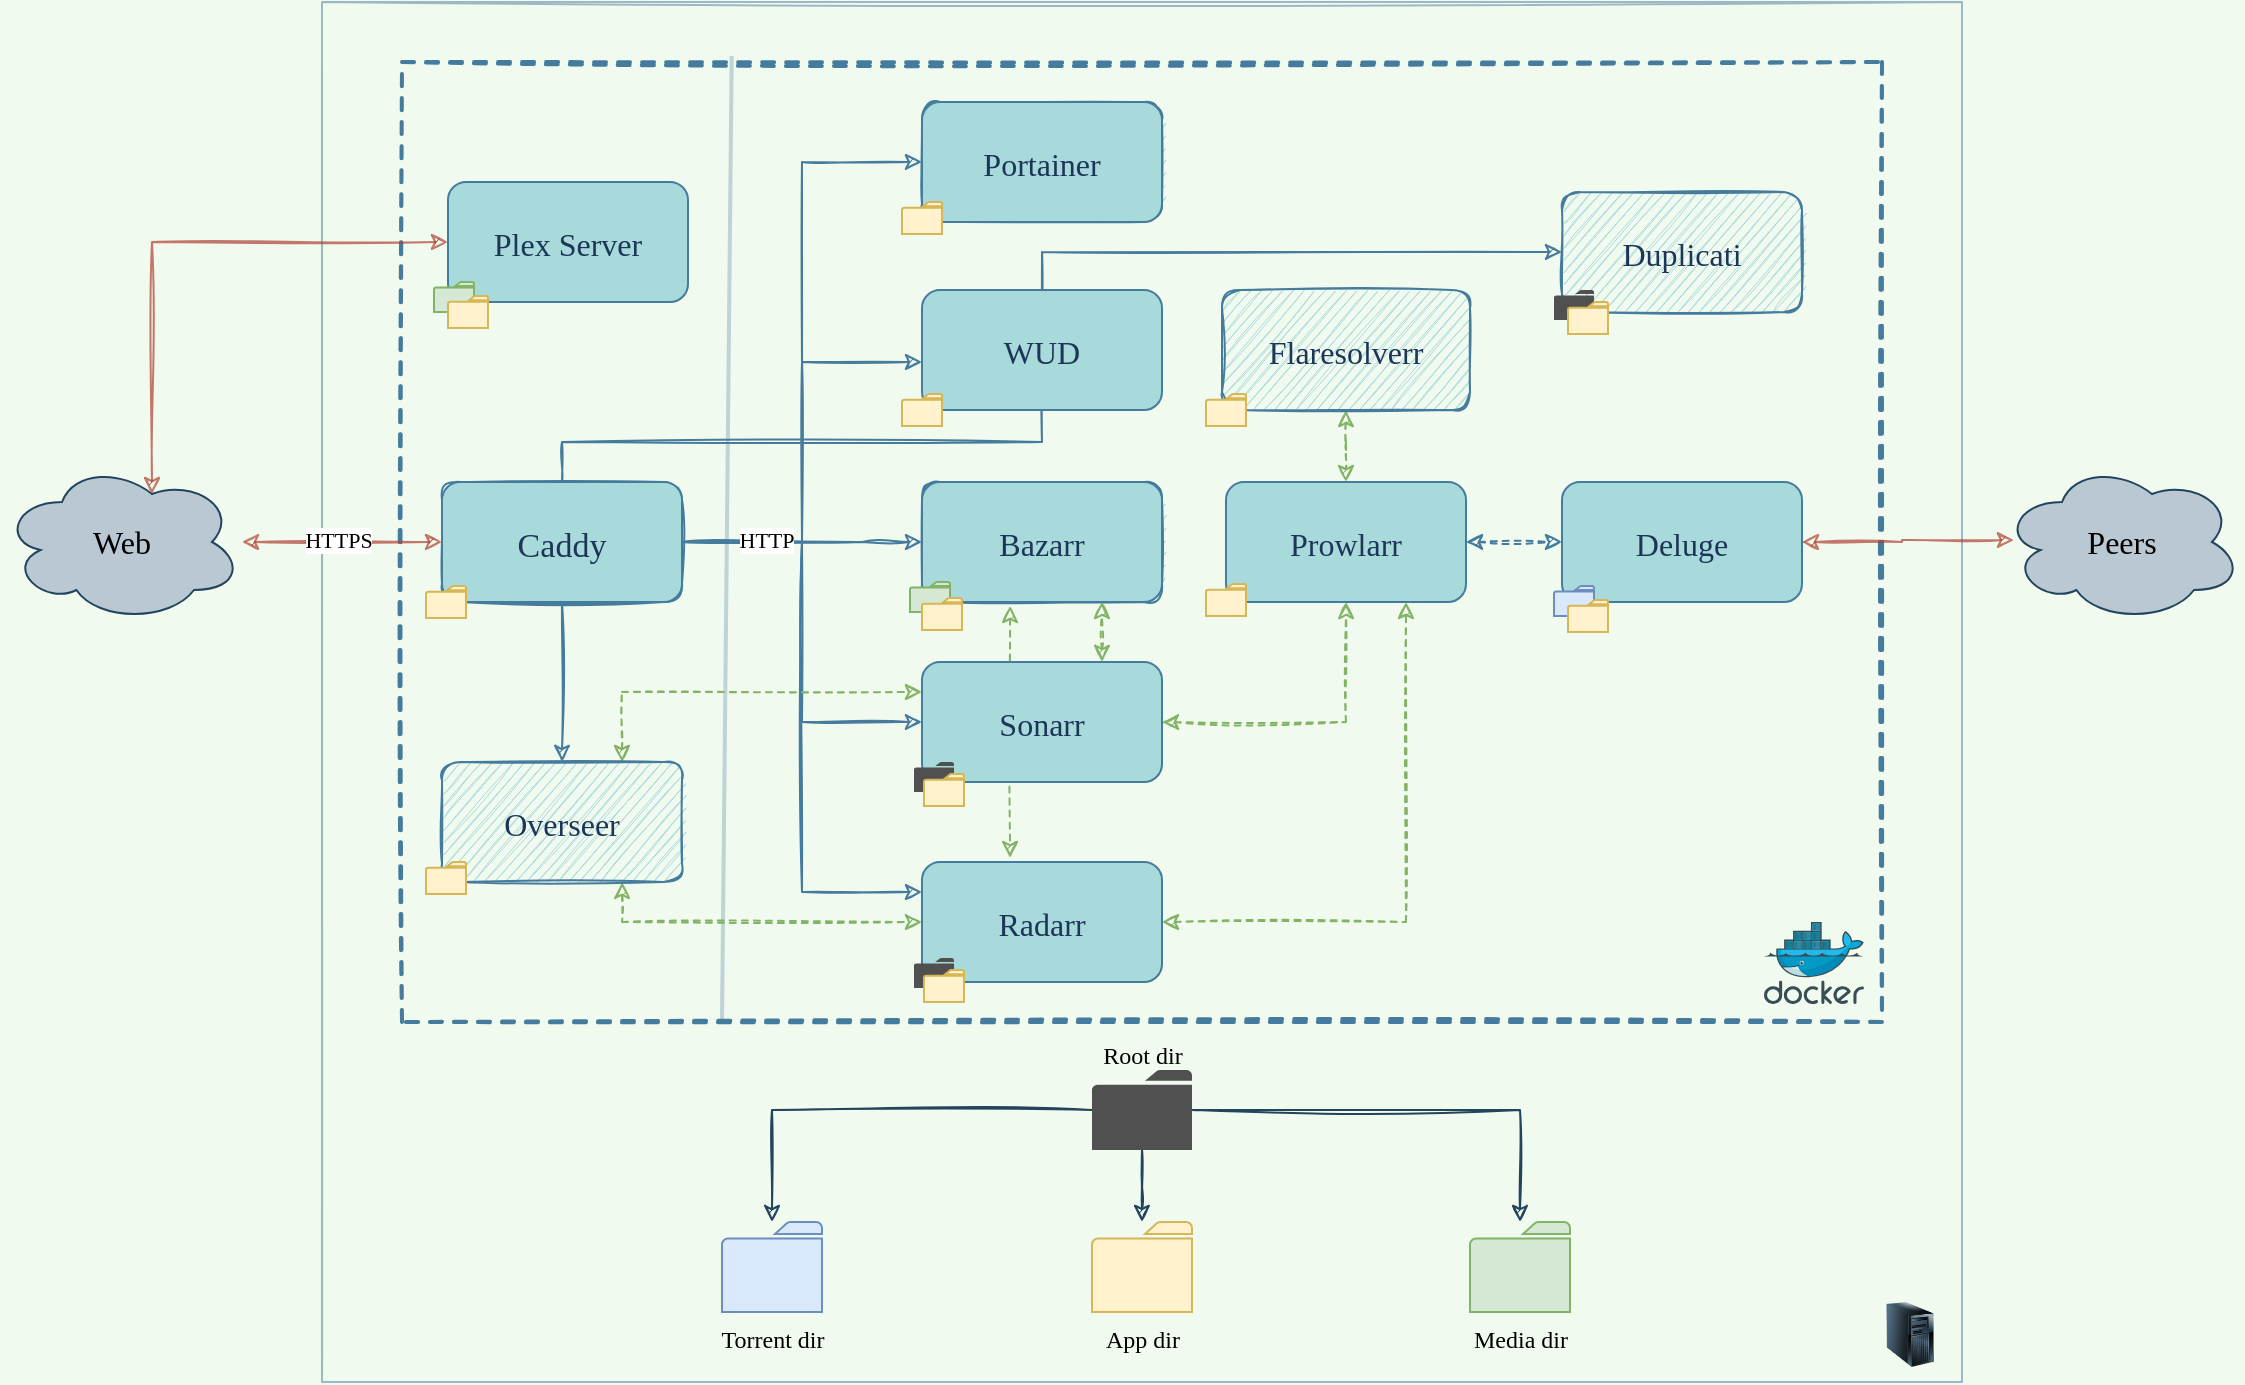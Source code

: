 <mxfile version="18.1.1" type="device"><diagram id="O5xV4VyEmSYmjDDqyrhL" name="Page-1"><mxGraphModel dx="2249" dy="752" grid="1" gridSize="10" guides="1" tooltips="1" connect="1" arrows="1" fold="1" page="1" pageScale="1" pageWidth="827" pageHeight="1169" background="#F1FAEE" math="0" shadow="0"><root><mxCell id="0"/><mxCell id="1" parent="0"/><mxCell id="9NbTjogR4MP5ZMHdM6Et-5" value="" style="rounded=0;whiteSpace=wrap;html=1;strokeWidth=1;perimeterSpacing=2;fillColor=none;sketch=1;opacity=50;strokeColor=#457B9D;fontColor=#1D3557;" parent="1" vertex="1"><mxGeometry x="140" y="80" width="820" height="690" as="geometry"/></mxCell><mxCell id="9NbTjogR4MP5ZMHdM6Et-3" value="" style="rounded=0;whiteSpace=wrap;html=1;strokeWidth=2;perimeterSpacing=3;dashed=1;strokeColor=#457B9D;fillColor=none;sketch=1;fontColor=#1D3557;" parent="1" vertex="1"><mxGeometry x="180" y="110" width="740" height="480" as="geometry"/></mxCell><mxCell id="9NbTjogR4MP5ZMHdM6Et-6" value="" style="sketch=0;aspect=fixed;html=1;points=[];align=center;image;fontSize=12;image=img/lib/mscae/Docker.svg;dashed=1;strokeWidth=1;fillColor=none;labelBackgroundColor=#F1FAEE;strokeColor=#457B9D;fontColor=#1D3557;" parent="1" vertex="1"><mxGeometry x="861" y="540" width="50" height="41" as="geometry"/></mxCell><mxCell id="9NbTjogR4MP5ZMHdM6Et-23" value="" style="edgeStyle=orthogonalEdgeStyle;rounded=0;orthogonalLoop=1;jettySize=auto;html=1;fontFamily=Lucida Console;fontSize=16;entryX=0;entryY=0.5;entryDx=0;entryDy=0;sketch=1;labelBackgroundColor=#F1FAEE;strokeColor=#457B9D;fontColor=#1D3557;" parent="1" source="9NbTjogR4MP5ZMHdM6Et-12" target="9NbTjogR4MP5ZMHdM6Et-18" edge="1"><mxGeometry relative="1" as="geometry"/></mxCell><mxCell id="9NbTjogR4MP5ZMHdM6Et-25" value="" style="edgeStyle=orthogonalEdgeStyle;rounded=0;orthogonalLoop=1;jettySize=auto;html=1;fontFamily=Lucida Console;fontSize=16;entryX=0;entryY=0.25;entryDx=0;entryDy=0;sketch=1;labelBackgroundColor=#F1FAEE;strokeColor=#457B9D;fontColor=#1D3557;" parent="1" source="9NbTjogR4MP5ZMHdM6Et-12" target="9NbTjogR4MP5ZMHdM6Et-17" edge="1"><mxGeometry relative="1" as="geometry"/></mxCell><mxCell id="9NbTjogR4MP5ZMHdM6Et-26" value="" style="edgeStyle=orthogonalEdgeStyle;rounded=0;orthogonalLoop=1;jettySize=auto;html=1;fontFamily=Lucida Console;fontSize=16;entryX=0;entryY=0.5;entryDx=0;entryDy=0;sketch=1;labelBackgroundColor=#F1FAEE;strokeColor=#457B9D;fontColor=#1D3557;" parent="1" source="9NbTjogR4MP5ZMHdM6Et-12" target="9NbTjogR4MP5ZMHdM6Et-19" edge="1"><mxGeometry relative="1" as="geometry"><Array as="points"><mxPoint x="410" y="350"/><mxPoint x="410" y="350"/></Array></mxGeometry></mxCell><mxCell id="9NbTjogR4MP5ZMHdM6Et-30" value="" style="edgeStyle=orthogonalEdgeStyle;rounded=0;orthogonalLoop=1;jettySize=auto;html=1;fontFamily=Lucida Console;fontSize=16;entryX=0;entryY=0.5;entryDx=0;entryDy=0;sketch=1;labelBackgroundColor=#F1FAEE;strokeColor=#457B9D;fontColor=#1D3557;" parent="1" source="9NbTjogR4MP5ZMHdM6Et-12" edge="1"><mxGeometry relative="1" as="geometry"><Array as="points"><mxPoint x="380" y="350"/><mxPoint x="380" y="260"/></Array><mxPoint x="440" y="260" as="targetPoint"/></mxGeometry></mxCell><mxCell id="9NbTjogR4MP5ZMHdM6Et-31" value="" style="edgeStyle=orthogonalEdgeStyle;rounded=0;orthogonalLoop=1;jettySize=auto;html=1;fontFamily=Lucida Console;fontSize=16;entryX=0;entryY=0.5;entryDx=0;entryDy=0;sketch=1;labelBackgroundColor=#F1FAEE;strokeColor=#457B9D;fontColor=#1D3557;" parent="1" source="9NbTjogR4MP5ZMHdM6Et-12" target="9NbTjogR4MP5ZMHdM6Et-28" edge="1"><mxGeometry relative="1" as="geometry"><Array as="points"><mxPoint x="380" y="350"/><mxPoint x="380" y="160"/></Array></mxGeometry></mxCell><mxCell id="Ol7qmUwr0ZIY2pTqoYSM-15" value="HTTP" style="edgeLabel;html=1;align=center;verticalAlign=middle;resizable=0;points=[];fontFamily=Lucida Console;" vertex="1" connectable="0" parent="9NbTjogR4MP5ZMHdM6Et-31"><mxGeometry x="-0.703" y="-3" relative="1" as="geometry"><mxPoint x="-4" y="-4" as="offset"/></mxGeometry></mxCell><mxCell id="9NbTjogR4MP5ZMHdM6Et-12" value="Caddy" style="fontFamily=Lucida Console;fontSize=17;fillColor=#A8DADC;strokeColor=#457B9D;rounded=1;shadow=0;glass=0;sketch=1;fontColor=#1D3557;" parent="1" vertex="1"><mxGeometry x="200" y="320" width="120" height="60" as="geometry"/></mxCell><mxCell id="9NbTjogR4MP5ZMHdM6Et-13" value="Plex Server" style="fontFamily=Lucida Console;fontSize=16;fillColor=#A8DADC;strokeColor=#457B9D;rounded=1;shadow=0;glass=0;sketch=0;fontColor=#1D3557;" parent="1" vertex="1"><mxGeometry x="203" y="170" width="120" height="60" as="geometry"/></mxCell><mxCell id="9NbTjogR4MP5ZMHdM6Et-17" value="Radarr" style="fontFamily=Lucida Console;fontSize=16;fillColor=#A8DADC;strokeColor=#457B9D;rounded=1;shadow=0;glass=0;sketch=0;fontColor=#1D3557;" parent="1" vertex="1"><mxGeometry x="440" y="510" width="120" height="60" as="geometry"/></mxCell><mxCell id="9NbTjogR4MP5ZMHdM6Et-32" value="" style="edgeStyle=orthogonalEdgeStyle;rounded=0;orthogonalLoop=1;jettySize=auto;html=1;fontFamily=Lucida Console;fontSize=16;exitX=1;exitY=0.5;exitDx=0;exitDy=0;sketch=1;strokeColor=#82b366;startArrow=classic;startFill=1;labelBackgroundColor=#F1FAEE;fontColor=#1D3557;dashed=1;entryX=0.75;entryY=1;entryDx=0;entryDy=0;fillColor=#d5e8d4;" parent="1" source="9NbTjogR4MP5ZMHdM6Et-17" target="9NbTjogR4MP5ZMHdM6Et-20" edge="1"><mxGeometry relative="1" as="geometry"/></mxCell><mxCell id="9NbTjogR4MP5ZMHdM6Et-33" value="" style="edgeStyle=orthogonalEdgeStyle;rounded=0;orthogonalLoop=1;jettySize=auto;html=1;fontFamily=Lucida Console;fontSize=16;sketch=1;startArrow=classic;startFill=1;labelBackgroundColor=#F1FAEE;strokeColor=#82b366;fontColor=#1D3557;dashed=1;fillColor=#d5e8d4;" parent="1" source="9NbTjogR4MP5ZMHdM6Et-18" target="9NbTjogR4MP5ZMHdM6Et-20" edge="1"><mxGeometry relative="1" as="geometry"/></mxCell><mxCell id="9NbTjogR4MP5ZMHdM6Et-59" value="" style="edgeStyle=orthogonalEdgeStyle;shape=connector;rounded=0;sketch=1;orthogonalLoop=1;jettySize=auto;html=1;labelBackgroundColor=#F1FAEE;fontFamily=Lucida Console;fontSize=16;fontColor=#1D3557;startArrow=classic;startFill=1;endArrow=classic;strokeColor=#82b366;entryX=0.367;entryY=-0.033;entryDx=0;entryDy=0;dashed=1;exitX=0.367;exitY=1.033;exitDx=0;exitDy=0;fillColor=#d5e8d4;exitPerimeter=0;entryPerimeter=0;" parent="1" source="9NbTjogR4MP5ZMHdM6Et-65" target="9NbTjogR4MP5ZMHdM6Et-17" edge="1"><mxGeometry relative="1" as="geometry"/></mxCell><mxCell id="9NbTjogR4MP5ZMHdM6Et-69" value="" style="edgeStyle=orthogonalEdgeStyle;curved=0;rounded=0;sketch=1;orthogonalLoop=1;jettySize=auto;html=1;dashed=1;fontColor=#1D3557;strokeColor=#82b366;fillColor=#d5e8d4;startArrow=classic;startFill=1;labelBackgroundColor=#F1FAEE;fontSize=16;fontFamily=Lucida Console;entryX=0.75;entryY=1;entryDx=0;entryDy=0;exitX=0.75;exitY=0;exitDx=0;exitDy=0;" parent="1" source="9NbTjogR4MP5ZMHdM6Et-18" target="9NbTjogR4MP5ZMHdM6Et-65" edge="1"><mxGeometry relative="1" as="geometry"/></mxCell><mxCell id="9NbTjogR4MP5ZMHdM6Et-18" value="Sonarr" style="fontFamily=Lucida Console;fontSize=16;fillColor=#A8DADC;strokeColor=#457B9D;rounded=1;shadow=0;glass=0;sketch=0;fontColor=#1D3557;" parent="1" vertex="1"><mxGeometry x="440" y="410" width="120" height="60" as="geometry"/></mxCell><mxCell id="9NbTjogR4MP5ZMHdM6Et-19" value="Bazarr" style="fontFamily=Lucida Console;fontSize=16;fillColor=#A8DADC;strokeColor=#457B9D;rounded=1;shadow=0;glass=0;sketch=1;fontColor=#1D3557;" parent="1" vertex="1"><mxGeometry x="440" y="320" width="120" height="60" as="geometry"/></mxCell><mxCell id="9NbTjogR4MP5ZMHdM6Et-38" value="" style="edgeStyle=orthogonalEdgeStyle;rounded=0;orthogonalLoop=1;jettySize=auto;html=1;fontFamily=Lucida Console;fontSize=16;sketch=1;startArrow=classic;startFill=1;labelBackgroundColor=#F1FAEE;strokeColor=#457B9D;fontColor=#1D3557;dashed=1;" parent="1" source="9NbTjogR4MP5ZMHdM6Et-20" target="9NbTjogR4MP5ZMHdM6Et-35" edge="1"><mxGeometry relative="1" as="geometry"/></mxCell><mxCell id="9NbTjogR4MP5ZMHdM6Et-20" value="Prowlarr" style="fontFamily=Lucida Console;fontSize=16;fillColor=#A8DADC;strokeColor=#457B9D;rounded=1;shadow=0;glass=0;sketch=0;fontColor=#1D3557;" parent="1" vertex="1"><mxGeometry x="592" y="320" width="120" height="60" as="geometry"/></mxCell><mxCell id="9NbTjogR4MP5ZMHdM6Et-22" value="" style="endArrow=none;html=1;strokeWidth=2;rounded=0;fontFamily=Lucida Console;fontSize=16;entryX=0.225;entryY=0;entryDx=0;entryDy=0;entryPerimeter=0;strokeColor=#457B9D;labelBackgroundColor=#F1FAEE;fontColor=#1D3557;opacity=30;" parent="1" target="9NbTjogR4MP5ZMHdM6Et-3" edge="1"><mxGeometry width="50" height="50" relative="1" as="geometry"><mxPoint x="340" y="590" as="sourcePoint"/><mxPoint x="340" y="110" as="targetPoint"/></mxGeometry></mxCell><mxCell id="9NbTjogR4MP5ZMHdM6Et-28" value="Portainer" style="fontFamily=Lucida Console;fontSize=16;fillColor=#A8DADC;strokeColor=#457B9D;rounded=1;shadow=0;glass=0;sketch=1;fontColor=#1D3557;" parent="1" vertex="1"><mxGeometry x="440" y="130" width="120" height="60" as="geometry"/></mxCell><mxCell id="Ol7qmUwr0ZIY2pTqoYSM-2" value="" style="edgeStyle=orthogonalEdgeStyle;rounded=0;orthogonalLoop=1;jettySize=auto;html=1;startArrow=classic;startFill=1;fontFamily=Lucida Console;strokeColor=#ae4132;fillColor=#fad9d5;sketch=1;entryX=0.05;entryY=0.488;entryDx=0;entryDy=0;entryPerimeter=0;opacity=70;" edge="1" parent="1" source="9NbTjogR4MP5ZMHdM6Et-35" target="Ol7qmUwr0ZIY2pTqoYSM-1"><mxGeometry relative="1" as="geometry"/></mxCell><mxCell id="9NbTjogR4MP5ZMHdM6Et-35" value="Deluge" style="fontFamily=Lucida Console;fontSize=16;fillColor=#A8DADC;strokeColor=#457B9D;rounded=1;shadow=0;glass=0;sketch=0;fontColor=#1D3557;" parent="1" vertex="1"><mxGeometry x="760" y="320" width="120" height="60" as="geometry"/></mxCell><mxCell id="Ol7qmUwr0ZIY2pTqoYSM-9" style="edgeStyle=orthogonalEdgeStyle;rounded=0;orthogonalLoop=1;jettySize=auto;html=1;entryX=0;entryY=0.5;entryDx=0;entryDy=0;fontFamily=Lucida Console;startArrow=classic;startFill=1;labelBackgroundColor=#F1FAEE;fontSize=16;strokeColor=#82b366;fontColor=#1D3557;sketch=1;dashed=1;fillColor=#d5e8d4;exitX=0.75;exitY=1;exitDx=0;exitDy=0;" edge="1" parent="1" source="9NbTjogR4MP5ZMHdM6Et-48" target="9NbTjogR4MP5ZMHdM6Et-17"><mxGeometry relative="1" as="geometry"><Array as="points"><mxPoint x="290" y="540"/></Array></mxGeometry></mxCell><mxCell id="Ol7qmUwr0ZIY2pTqoYSM-10" style="edgeStyle=orthogonalEdgeStyle;rounded=0;orthogonalLoop=1;jettySize=auto;html=1;entryX=0;entryY=0.25;entryDx=0;entryDy=0;fontFamily=Lucida Console;startArrow=classic;startFill=1;exitX=0.75;exitY=0;exitDx=0;exitDy=0;labelBackgroundColor=#F1FAEE;fontSize=16;strokeColor=#82b366;fontColor=#1D3557;sketch=1;dashed=1;fillColor=#d5e8d4;" edge="1" parent="1" source="9NbTjogR4MP5ZMHdM6Et-48" target="9NbTjogR4MP5ZMHdM6Et-18"><mxGeometry relative="1" as="geometry"/></mxCell><mxCell id="9NbTjogR4MP5ZMHdM6Et-48" value="Overseer" style="fontFamily=Lucida Console;fontSize=16;fillColor=#A8DADC;strokeColor=#457B9D;rounded=1;shadow=0;glass=0;sketch=1;fontColor=#1D3557;" parent="1" vertex="1"><mxGeometry x="200" y="460" width="120" height="60" as="geometry"/></mxCell><mxCell id="Ol7qmUwr0ZIY2pTqoYSM-62" style="edgeStyle=orthogonalEdgeStyle;rounded=0;sketch=1;orthogonalLoop=1;jettySize=auto;html=1;entryX=0;entryY=0.5;entryDx=0;entryDy=0;fontFamily=Lucida Console;startArrow=none;startFill=0;labelBackgroundColor=#F1FAEE;fontSize=16;strokeColor=#457B9D;fontColor=#1D3557;exitX=0.5;exitY=0;exitDx=0;exitDy=0;" edge="1" parent="1" source="9NbTjogR4MP5ZMHdM6Et-68" target="Ol7qmUwr0ZIY2pTqoYSM-61"><mxGeometry relative="1" as="geometry"><Array as="points"><mxPoint x="260" y="300"/><mxPoint x="500" y="300"/><mxPoint x="500" y="205"/></Array></mxGeometry></mxCell><mxCell id="9NbTjogR4MP5ZMHdM6Et-66" value="Portainer" style="fontFamily=Lucida Console;fontSize=16;fillColor=#A8DADC;strokeColor=#457B9D;rounded=1;shadow=0;glass=0;sketch=0;fontColor=#1D3557;" parent="1" vertex="1"><mxGeometry x="440" y="130" width="120" height="60" as="geometry"/></mxCell><mxCell id="9NbTjogR4MP5ZMHdM6Et-65" value="Bazarr" style="fontFamily=Lucida Console;fontSize=16;fillColor=#A8DADC;strokeColor=#457B9D;rounded=1;shadow=0;glass=0;sketch=0;fontColor=#1D3557;" parent="1" vertex="1"><mxGeometry x="440" y="320" width="120" height="60" as="geometry"/></mxCell><mxCell id="9NbTjogR4MP5ZMHdM6Et-67" value="WUD" style="fontFamily=Lucida Console;fontSize=16;fillColor=#A8DADC;strokeColor=#457B9D;rounded=1;shadow=0;glass=0;sketch=0;fontColor=#1D3557;" parent="1" vertex="1"><mxGeometry x="440" y="224" width="120" height="60" as="geometry"/></mxCell><mxCell id="Ol7qmUwr0ZIY2pTqoYSM-14" value="" style="edgeStyle=orthogonalEdgeStyle;rounded=0;orthogonalLoop=1;jettySize=auto;html=1;fontFamily=Lucida Console;startArrow=none;startFill=0;labelBackgroundColor=#F1FAEE;fontSize=16;strokeColor=#457B9D;fontColor=#1D3557;sketch=1;" edge="1" parent="1" source="9NbTjogR4MP5ZMHdM6Et-68" target="9NbTjogR4MP5ZMHdM6Et-48"><mxGeometry relative="1" as="geometry"/></mxCell><mxCell id="9NbTjogR4MP5ZMHdM6Et-68" value="Caddy" style="fontFamily=Lucida Console;fontSize=17;fillColor=#A8DADC;strokeColor=#457B9D;rounded=1;shadow=0;glass=0;sketch=0;fontColor=#1D3557;" parent="1" vertex="1"><mxGeometry x="200" y="320" width="120" height="60" as="geometry"/></mxCell><mxCell id="Ol7qmUwr0ZIY2pTqoYSM-1" value="Peers" style="ellipse;shape=cloud;whiteSpace=wrap;html=1;fontSize=16;fontFamily=Lucida Console;fillColor=#bac8d3;strokeColor=#23445d;rounded=1;shadow=0;glass=0;sketch=0;" vertex="1" parent="1"><mxGeometry x="980" y="310" width="120" height="80" as="geometry"/></mxCell><mxCell id="Ol7qmUwr0ZIY2pTqoYSM-4" value="" style="edgeStyle=orthogonalEdgeStyle;rounded=0;orthogonalLoop=1;jettySize=auto;html=1;fontFamily=Lucida Console;strokeColor=#ae4132;startArrow=classic;startFill=1;fillColor=#fad9d5;sketch=1;opacity=70;" edge="1" parent="1" source="Ol7qmUwr0ZIY2pTqoYSM-3" target="9NbTjogR4MP5ZMHdM6Et-68"><mxGeometry relative="1" as="geometry"/></mxCell><mxCell id="Ol7qmUwr0ZIY2pTqoYSM-5" value="HTTPS" style="edgeLabel;html=1;align=center;verticalAlign=middle;resizable=0;points=[];fontFamily=Lucida Console;" vertex="1" connectable="0" parent="Ol7qmUwr0ZIY2pTqoYSM-4"><mxGeometry x="-0.28" y="1" relative="1" as="geometry"><mxPoint x="12" as="offset"/></mxGeometry></mxCell><mxCell id="Ol7qmUwr0ZIY2pTqoYSM-12" style="edgeStyle=orthogonalEdgeStyle;rounded=0;orthogonalLoop=1;jettySize=auto;html=1;entryX=0;entryY=0.5;entryDx=0;entryDy=0;fontFamily=Lucida Console;startArrow=classic;startFill=1;exitX=0.625;exitY=0.2;exitDx=0;exitDy=0;exitPerimeter=0;fillColor=#fad9d5;strokeColor=#ae4132;sketch=1;opacity=70;" edge="1" parent="1" source="Ol7qmUwr0ZIY2pTqoYSM-3" target="9NbTjogR4MP5ZMHdM6Et-13"><mxGeometry relative="1" as="geometry"><Array as="points"><mxPoint x="55" y="200"/></Array></mxGeometry></mxCell><mxCell id="Ol7qmUwr0ZIY2pTqoYSM-3" value="Web" style="ellipse;shape=cloud;whiteSpace=wrap;html=1;fontSize=16;fontFamily=Lucida Console;fillColor=#bac8d3;strokeColor=#23445d;rounded=1;shadow=0;glass=0;sketch=0;" vertex="1" parent="1"><mxGeometry x="-20" y="310" width="120" height="80" as="geometry"/></mxCell><mxCell id="Ol7qmUwr0ZIY2pTqoYSM-27" value="" style="edgeStyle=orthogonalEdgeStyle;rounded=0;sketch=1;orthogonalLoop=1;jettySize=auto;html=1;fontFamily=Lucida Console;startArrow=none;startFill=0;fillColor=#bac8d3;strokeColor=#23445d;" edge="1" parent="1" source="Ol7qmUwr0ZIY2pTqoYSM-23" target="Ol7qmUwr0ZIY2pTqoYSM-26"><mxGeometry relative="1" as="geometry"/></mxCell><mxCell id="Ol7qmUwr0ZIY2pTqoYSM-29" style="edgeStyle=orthogonalEdgeStyle;rounded=0;sketch=1;orthogonalLoop=1;jettySize=auto;html=1;fontFamily=Lucida Console;startArrow=none;startFill=0;fillColor=#bac8d3;strokeColor=#23445d;" edge="1" parent="1" source="Ol7qmUwr0ZIY2pTqoYSM-23" target="Ol7qmUwr0ZIY2pTqoYSM-25"><mxGeometry relative="1" as="geometry"/></mxCell><mxCell id="Ol7qmUwr0ZIY2pTqoYSM-38" value="" style="edgeStyle=orthogonalEdgeStyle;rounded=0;sketch=1;orthogonalLoop=1;jettySize=auto;html=1;fontFamily=Lucida Console;startArrow=none;startFill=0;fillColor=#bac8d3;strokeColor=#23445d;" edge="1" parent="1" source="Ol7qmUwr0ZIY2pTqoYSM-23" target="Ol7qmUwr0ZIY2pTqoYSM-37"><mxGeometry relative="1" as="geometry"/></mxCell><mxCell id="Ol7qmUwr0ZIY2pTqoYSM-23" value="Root dir" style="sketch=0;pointerEvents=1;shadow=0;dashed=0;html=1;strokeColor=none;fillColor=#505050;labelPosition=center;verticalLabelPosition=bottom;verticalAlign=top;outlineConnect=0;align=center;shape=mxgraph.office.concepts.folder;fontFamily=Lucida Console;spacingTop=-61;" vertex="1" parent="1"><mxGeometry x="525" y="614" width="50" height="40" as="geometry"/></mxCell><mxCell id="Ol7qmUwr0ZIY2pTqoYSM-25" value="Torrent dir" style="sketch=0;pointerEvents=1;shadow=0;dashed=0;html=1;strokeColor=#6c8ebf;labelPosition=center;verticalLabelPosition=bottom;verticalAlign=top;outlineConnect=0;align=center;shape=mxgraph.office.concepts.folder;fillColor=#dae8fc;fontFamily=Lucida Console;" vertex="1" parent="1"><mxGeometry x="340" y="690" width="50" height="45" as="geometry"/></mxCell><mxCell id="Ol7qmUwr0ZIY2pTqoYSM-26" value="Media dir" style="sketch=0;pointerEvents=1;shadow=0;dashed=0;html=1;strokeColor=#82b366;labelPosition=center;verticalLabelPosition=bottom;verticalAlign=top;outlineConnect=0;align=center;shape=mxgraph.office.concepts.folder;fillColor=#d5e8d4;fontFamily=Lucida Console;" vertex="1" parent="1"><mxGeometry x="714" y="690" width="50" height="45" as="geometry"/></mxCell><mxCell id="Ol7qmUwr0ZIY2pTqoYSM-37" value="App dir" style="sketch=0;pointerEvents=1;shadow=0;dashed=0;html=1;strokeColor=#d6b656;labelPosition=center;verticalLabelPosition=bottom;verticalAlign=top;outlineConnect=0;align=center;shape=mxgraph.office.concepts.folder;fillColor=#fff2cc;fontFamily=Lucida Console;" vertex="1" parent="1"><mxGeometry x="525" y="690" width="50" height="45" as="geometry"/></mxCell><mxCell id="Ol7qmUwr0ZIY2pTqoYSM-39" value="" style="sketch=0;pointerEvents=1;shadow=0;dashed=0;html=1;strokeColor=#82b366;labelPosition=center;verticalLabelPosition=bottom;verticalAlign=top;outlineConnect=0;align=center;shape=mxgraph.office.concepts.folder;fillColor=#d5e8d4;fontFamily=Lucida Console;" vertex="1" parent="1"><mxGeometry x="196" y="220" width="20" height="15" as="geometry"/></mxCell><mxCell id="Ol7qmUwr0ZIY2pTqoYSM-40" value="" style="sketch=0;pointerEvents=1;shadow=0;dashed=0;html=1;strokeColor=#6c8ebf;labelPosition=center;verticalLabelPosition=bottom;verticalAlign=top;outlineConnect=0;align=center;shape=mxgraph.office.concepts.folder;fillColor=#dae8fc;fontFamily=Lucida Console;" vertex="1" parent="1"><mxGeometry x="756" y="372" width="20" height="15" as="geometry"/></mxCell><mxCell id="Ol7qmUwr0ZIY2pTqoYSM-41" value="" style="sketch=0;pointerEvents=1;shadow=0;dashed=0;html=1;strokeColor=#d6b656;labelPosition=center;verticalLabelPosition=bottom;verticalAlign=top;outlineConnect=0;align=center;shape=mxgraph.office.concepts.folder;fillColor=#fff2cc;fontFamily=Lucida Console;" vertex="1" parent="1"><mxGeometry x="430" y="180" width="20" height="16" as="geometry"/></mxCell><mxCell id="Ol7qmUwr0ZIY2pTqoYSM-43" value="" style="sketch=0;pointerEvents=1;shadow=0;dashed=0;html=1;strokeColor=#d6b656;labelPosition=center;verticalLabelPosition=bottom;verticalAlign=top;outlineConnect=0;align=center;shape=mxgraph.office.concepts.folder;fillColor=#fff2cc;fontFamily=Lucida Console;" vertex="1" parent="1"><mxGeometry x="430" y="276" width="20" height="16" as="geometry"/></mxCell><mxCell id="Ol7qmUwr0ZIY2pTqoYSM-48" value="" style="sketch=0;pointerEvents=1;shadow=0;dashed=0;html=1;strokeColor=#82b366;labelPosition=center;verticalLabelPosition=bottom;verticalAlign=top;outlineConnect=0;align=center;shape=mxgraph.office.concepts.folder;fillColor=#d5e8d4;fontFamily=Lucida Console;" vertex="1" parent="1"><mxGeometry x="434" y="370" width="20" height="15" as="geometry"/></mxCell><mxCell id="Ol7qmUwr0ZIY2pTqoYSM-44" value="" style="sketch=0;pointerEvents=1;shadow=0;dashed=0;html=1;strokeColor=#d6b656;labelPosition=center;verticalLabelPosition=bottom;verticalAlign=top;outlineConnect=0;align=center;shape=mxgraph.office.concepts.folder;fillColor=#fff2cc;fontFamily=Lucida Console;" vertex="1" parent="1"><mxGeometry x="440" y="378" width="20" height="16" as="geometry"/></mxCell><mxCell id="Ol7qmUwr0ZIY2pTqoYSM-52" value="" style="sketch=0;pointerEvents=1;shadow=0;dashed=0;html=1;strokeColor=none;labelPosition=center;verticalLabelPosition=bottom;verticalAlign=top;outlineConnect=0;align=center;shape=mxgraph.office.concepts.folder;fillColor=#505050;fontFamily=Lucida Console;spacingTop=-61;" vertex="1" parent="1"><mxGeometry x="436" y="558" width="20" height="15" as="geometry"/></mxCell><mxCell id="Ol7qmUwr0ZIY2pTqoYSM-53" value="" style="sketch=0;pointerEvents=1;shadow=0;dashed=0;html=1;strokeColor=none;labelPosition=center;verticalLabelPosition=bottom;verticalAlign=top;outlineConnect=0;align=center;shape=mxgraph.office.concepts.folder;fillColor=#505050;fontFamily=Lucida Console;spacingTop=-61;" vertex="1" parent="1"><mxGeometry x="436" y="460" width="20" height="15" as="geometry"/></mxCell><mxCell id="Ol7qmUwr0ZIY2pTqoYSM-54" value="" style="sketch=0;pointerEvents=1;shadow=0;dashed=0;html=1;strokeColor=#d6b656;labelPosition=center;verticalLabelPosition=bottom;verticalAlign=top;outlineConnect=0;align=center;shape=mxgraph.office.concepts.folder;fillColor=#fff2cc;fontFamily=Lucida Console;" vertex="1" parent="1"><mxGeometry x="441" y="564" width="20" height="16" as="geometry"/></mxCell><mxCell id="Ol7qmUwr0ZIY2pTqoYSM-55" value="" style="sketch=0;pointerEvents=1;shadow=0;dashed=0;html=1;strokeColor=#d6b656;labelPosition=center;verticalLabelPosition=bottom;verticalAlign=top;outlineConnect=0;align=center;shape=mxgraph.office.concepts.folder;fillColor=#fff2cc;fontFamily=Lucida Console;" vertex="1" parent="1"><mxGeometry x="441" y="466" width="20" height="16" as="geometry"/></mxCell><mxCell id="Ol7qmUwr0ZIY2pTqoYSM-56" value="" style="sketch=0;pointerEvents=1;shadow=0;dashed=0;html=1;strokeColor=#d6b656;labelPosition=center;verticalLabelPosition=bottom;verticalAlign=top;outlineConnect=0;align=center;shape=mxgraph.office.concepts.folder;fillColor=#fff2cc;fontFamily=Lucida Console;" vertex="1" parent="1"><mxGeometry x="582" y="371" width="20" height="16" as="geometry"/></mxCell><mxCell id="Ol7qmUwr0ZIY2pTqoYSM-57" value="" style="sketch=0;pointerEvents=1;shadow=0;dashed=0;html=1;strokeColor=#d6b656;labelPosition=center;verticalLabelPosition=bottom;verticalAlign=top;outlineConnect=0;align=center;shape=mxgraph.office.concepts.folder;fillColor=#fff2cc;fontFamily=Lucida Console;" vertex="1" parent="1"><mxGeometry x="192" y="372" width="20" height="16" as="geometry"/></mxCell><mxCell id="Ol7qmUwr0ZIY2pTqoYSM-58" value="" style="sketch=0;pointerEvents=1;shadow=0;dashed=0;html=1;strokeColor=#d6b656;labelPosition=center;verticalLabelPosition=bottom;verticalAlign=top;outlineConnect=0;align=center;shape=mxgraph.office.concepts.folder;fillColor=#fff2cc;fontFamily=Lucida Console;" vertex="1" parent="1"><mxGeometry x="192" y="510" width="20" height="16" as="geometry"/></mxCell><mxCell id="Ol7qmUwr0ZIY2pTqoYSM-59" value="" style="sketch=0;pointerEvents=1;shadow=0;dashed=0;html=1;strokeColor=#d6b656;labelPosition=center;verticalLabelPosition=bottom;verticalAlign=top;outlineConnect=0;align=center;shape=mxgraph.office.concepts.folder;fillColor=#fff2cc;fontFamily=Lucida Console;" vertex="1" parent="1"><mxGeometry x="203" y="227" width="20" height="16" as="geometry"/></mxCell><mxCell id="Ol7qmUwr0ZIY2pTqoYSM-60" value="" style="sketch=0;pointerEvents=1;shadow=0;dashed=0;html=1;strokeColor=#d6b656;labelPosition=center;verticalLabelPosition=bottom;verticalAlign=top;outlineConnect=0;align=center;shape=mxgraph.office.concepts.folder;fillColor=#fff2cc;fontFamily=Lucida Console;" vertex="1" parent="1"><mxGeometry x="763" y="379" width="20" height="16" as="geometry"/></mxCell><mxCell id="Ol7qmUwr0ZIY2pTqoYSM-61" value="Duplicati" style="fontFamily=Lucida Console;fontSize=16;fillColor=#A8DADC;strokeColor=#457B9D;rounded=1;shadow=0;glass=0;sketch=1;fontColor=#1D3557;" vertex="1" parent="1"><mxGeometry x="760" y="175" width="120" height="60" as="geometry"/></mxCell><mxCell id="Ol7qmUwr0ZIY2pTqoYSM-63" value="" style="sketch=0;pointerEvents=1;shadow=0;dashed=0;html=1;strokeColor=none;labelPosition=center;verticalLabelPosition=bottom;verticalAlign=top;outlineConnect=0;align=center;shape=mxgraph.office.concepts.folder;fillColor=#505050;fontFamily=Lucida Console;spacingTop=-61;" vertex="1" parent="1"><mxGeometry x="756" y="224" width="20" height="15" as="geometry"/></mxCell><mxCell id="Ol7qmUwr0ZIY2pTqoYSM-64" value="" style="sketch=0;pointerEvents=1;shadow=0;dashed=0;html=1;strokeColor=#d6b656;labelPosition=center;verticalLabelPosition=bottom;verticalAlign=top;outlineConnect=0;align=center;shape=mxgraph.office.concepts.folder;fillColor=#fff2cc;fontFamily=Lucida Console;" vertex="1" parent="1"><mxGeometry x="763" y="230" width="20" height="16" as="geometry"/></mxCell><mxCell id="Ol7qmUwr0ZIY2pTqoYSM-65" value="" style="image;html=1;image=img/lib/clip_art/computers/Server_Tower_128x128.png;fontFamily=Lucida Console;strokeColor=#607E9D;" vertex="1" parent="1"><mxGeometry x="914" y="730" width="40" height="32.5" as="geometry"/></mxCell><mxCell id="Ol7qmUwr0ZIY2pTqoYSM-68" value="" style="edgeStyle=orthogonalEdgeStyle;rounded=0;sketch=1;orthogonalLoop=1;jettySize=auto;html=1;fontFamily=Lucida Console;startArrow=classic;startFill=1;labelBackgroundColor=#F1FAEE;fontSize=16;strokeColor=#82b366;fontColor=#1D3557;dashed=1;fillColor=#d5e8d4;" edge="1" parent="1" source="Ol7qmUwr0ZIY2pTqoYSM-67" target="9NbTjogR4MP5ZMHdM6Et-20"><mxGeometry relative="1" as="geometry"/></mxCell><mxCell id="Ol7qmUwr0ZIY2pTqoYSM-67" value="Flaresolverr" style="fontFamily=Lucida Console;fontSize=16;fillColor=#A8DADC;strokeColor=#457B9D;rounded=1;shadow=0;glass=0;sketch=1;fontColor=#1D3557;" vertex="1" parent="1"><mxGeometry x="590" y="224" width="124" height="60" as="geometry"/></mxCell><mxCell id="Ol7qmUwr0ZIY2pTqoYSM-69" value="" style="sketch=0;pointerEvents=1;shadow=0;dashed=0;html=1;strokeColor=#d6b656;labelPosition=center;verticalLabelPosition=bottom;verticalAlign=top;outlineConnect=0;align=center;shape=mxgraph.office.concepts.folder;fillColor=#fff2cc;fontFamily=Lucida Console;" vertex="1" parent="1"><mxGeometry x="582" y="276" width="20" height="16" as="geometry"/></mxCell></root></mxGraphModel></diagram></mxfile>